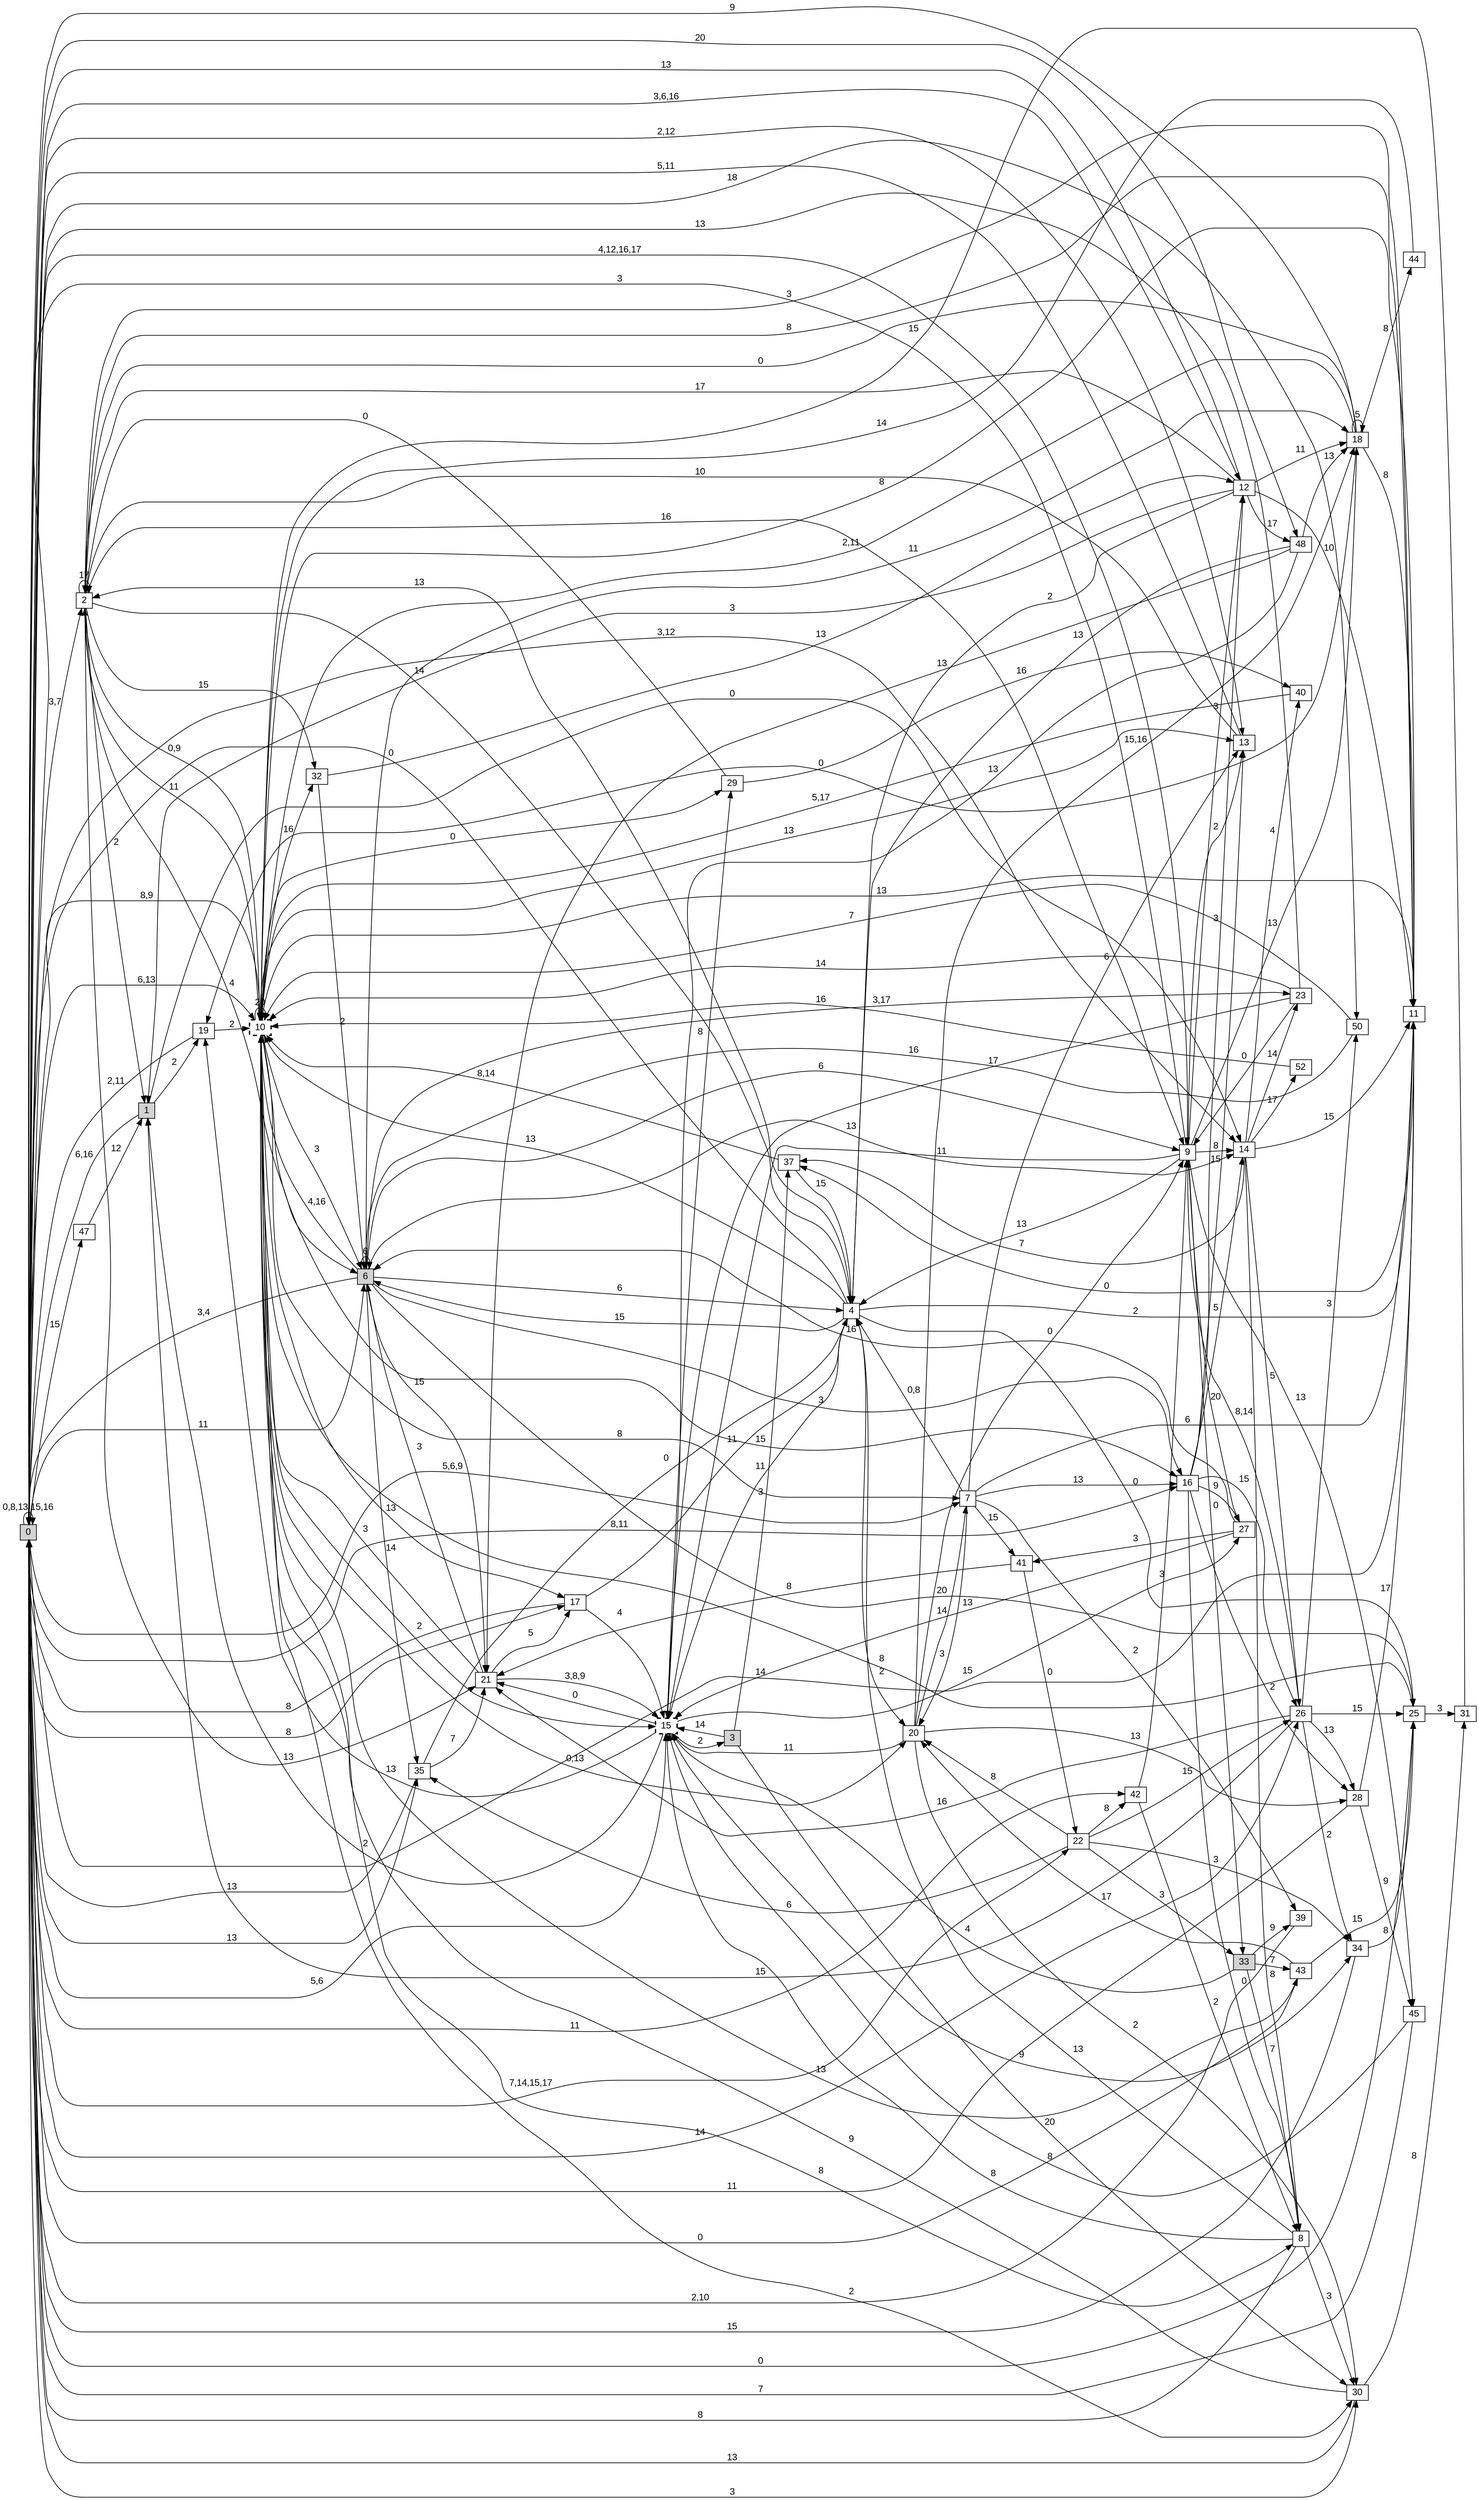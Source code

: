 digraph "NDFA" {
  rankdir=LR
  node [shape=box width=0.1 height=0.1 fontname=Arial]
  edge [fontname=Arial]
/* Estados */
 s0 [label="0" style="filled"] /* I:1 F:0 D:0 */
 s1 [label="1" style="filled"] /* I:1 F:0 D:0 */
 s2 [label="2" ] /* I:0 F:0 D:0 */
 s3 [label="3" style="filled"] /* I:1 F:0 D:0 */
 s4 [label="4" ] /* I:0 F:0 D:0 */
 s6 [label="6" style="filled"] /* I:1 F:0 D:0 */
 s7 [label="7" ] /* I:0 F:0 D:0 */
 s8 [label="8" ] /* I:0 F:0 D:0 */
 s9 [label="9" ] /* I:0 F:0 D:0 */
 s10 [label="10" style="bold,dashed"] /* I:0 F:1 D:0 */
 s11 [label="11" ] /* I:0 F:0 D:0 */
 s12 [label="12" ] /* I:0 F:0 D:0 */
 s13 [label="13" ] /* I:0 F:0 D:0 */
 s14 [label="14" ] /* I:0 F:0 D:0 */
 s15 [label="15" style="bold,dashed"] /* I:0 F:1 D:0 */
 s16 [label="16" ] /* I:0 F:0 D:0 */
 s17 [label="17" ] /* I:0 F:0 D:0 */
 s18 [label="18" ] /* I:0 F:0 D:0 */
 s19 [label="19" ] /* I:0 F:0 D:0 */
 s20 [label="20" ] /* I:0 F:0 D:0 */
 s21 [label="21" ] /* I:0 F:0 D:0 */
 s22 [label="22" ] /* I:0 F:0 D:0 */
 s23 [label="23" ] /* I:0 F:0 D:0 */
 s25 [label="25" ] /* I:0 F:0 D:0 */
 s26 [label="26" ] /* I:0 F:0 D:0 */
 s27 [label="27" ] /* I:0 F:0 D:0 */
 s28 [label="28" ] /* I:0 F:0 D:0 */
 s29 [label="29" ] /* I:0 F:0 D:0 */
 s30 [label="30" ] /* I:0 F:0 D:0 */
 s31 [label="31" ] /* I:0 F:0 D:0 */
 s32 [label="32" ] /* I:0 F:0 D:0 */
 s33 [label="33" style="filled"] /* I:1 F:0 D:0 */
 s34 [label="34" ] /* I:0 F:0 D:0 */
 s35 [label="35" ] /* I:0 F:0 D:0 */
 s37 [label="37" ] /* I:0 F:0 D:0 */
 s39 [label="39" ] /* I:0 F:0 D:0 */
 s40 [label="40" ] /* I:0 F:0 D:0 */
 s41 [label="41" ] /* I:0 F:0 D:0 */
 s42 [label="42" ] /* I:0 F:0 D:0 */
 s43 [label="43" ] /* I:0 F:0 D:0 */
 s44 [label="44" ] /* I:0 F:0 D:0 */
 s45 [label="45" ] /* I:0 F:0 D:0 */
 s47 [label="47" ] /* I:0 F:0 D:0 */
 s48 [label="48" ] /* I:0 F:0 D:0 */
 s50 [label="50" ] /* I:0 F:0 D:0 */
 s52 [label="52" ] /* I:0 F:0 D:0 */
/* Transiciones */
  s0 -> s0 [label="0,8,13,15,16"]
  s0 -> s2 [label="3,7"]
  s0 -> s6 [label="11"]
  s0 -> s7 [label="5,6,9"]
  s0 -> s9 [label="4,12,16,17"]
  s0 -> s10 [label="6,13"]
  s0 -> s12 [label="3,6,16"]
  s0 -> s13 [label="2,12"]
  s0 -> s14 [label="3,12"]
  s0 -> s15 [label="5,6"]
  s0 -> s16 [label="8,11"]
  s0 -> s17 [label="8"]
  s0 -> s22 [label="7,14,15,17"]
  s0 -> s26 [label="14"]
  s0 -> s30 [label="3"]
  s0 -> s35 [label="13"]
  s0 -> s42 [label="11"]
  s0 -> s43 [label="0"]
  s0 -> s47 [label="15"]
  s0 -> s48 [label="20"]
  s0 -> s50 [label="18"]
  s1 -> s0 [label="6,16"]
  s1 -> s14 [label="0"]
  s1 -> s19 [label="2"]
  s2 -> s1 [label="2"]
  s2 -> s2 [label="17"]
  s2 -> s4 [label="14"]
  s2 -> s6 [label="4"]
  s2 -> s9 [label="16"]
  s2 -> s10 [label="0,9"]
  s2 -> s11 [label="8"]
  s2 -> s21 [label="13"]
  s2 -> s32 [label="15"]
  s3 -> s15 [label="14"]
  s3 -> s30 [label="20"]
  s3 -> s37 [label="3"]
  s4 -> s0 [label="0"]
  s4 -> s2 [label="13"]
  s4 -> s6 [label="15"]
  s4 -> s10 [label="13"]
  s4 -> s11 [label="2"]
  s4 -> s15 [label="11"]
  s4 -> s20 [label="2"]
  s4 -> s25 [label="0"]
  s6 -> s0 [label="3,4"]
  s6 -> s4 [label="6"]
  s6 -> s6 [label="6"]
  s6 -> s9 [label="6"]
  s6 -> s10 [label="4,16"]
  s6 -> s14 [label="13"]
  s6 -> s16 [label="3"]
  s6 -> s18 [label="11"]
  s6 -> s21 [label="15"]
  s6 -> s23 [label="3,17"]
  s6 -> s25 [label="20"]
  s6 -> s35 [label="14"]
  s7 -> s4 [label="0,8"]
  s7 -> s11 [label="6"]
  s7 -> s13 [label="6"]
  s7 -> s16 [label="13"]
  s7 -> s20 [label="3"]
  s7 -> s39 [label="2"]
  s7 -> s41 [label="15"]
  s8 -> s0 [label="8"]
  s8 -> s4 [label="13"]
  s8 -> s15 [label="8"]
  s8 -> s30 [label="3"]
  s9 -> s0 [label="3"]
  s9 -> s4 [label="13"]
  s9 -> s12 [label="3"]
  s9 -> s13 [label="2"]
  s9 -> s14 [label="8"]
  s9 -> s15 [label="11"]
  s9 -> s18 [label="13"]
  s9 -> s27 [label="20"]
  s9 -> s33 [label="0"]
  s9 -> s45 [label="13"]
  s10 -> s0 [label="8,9"]
  s10 -> s2 [label="11"]
  s10 -> s6 [label="3"]
  s10 -> s7 [label="8"]
  s10 -> s8 [label="8"]
  s10 -> s10 [label="20"]
  s10 -> s11 [label="8"]
  s10 -> s13 [label="13"]
  s10 -> s15 [label="2"]
  s10 -> s16 [label="15"]
  s10 -> s17 [label="13"]
  s10 -> s20 [label="0,13"]
  s10 -> s29 [label="0"]
  s10 -> s30 [label="2"]
  s10 -> s32 [label="16"]
  s11 -> s0 [label="14"]
  s11 -> s2 [label="3"]
  s11 -> s10 [label="13"]
  s11 -> s37 [label="0"]
  s12 -> s0 [label="13"]
  s12 -> s1 [label="3"]
  s12 -> s2 [label="17"]
  s12 -> s4 [label="2"]
  s12 -> s11 [label="10"]
  s12 -> s18 [label="11"]
  s12 -> s48 [label="17"]
  s13 -> s0 [label="5,11"]
  s13 -> s2 [label="10"]
  s14 -> s8 [label="8"]
  s14 -> s11 [label="15"]
  s14 -> s23 [label="14"]
  s14 -> s26 [label="5"]
  s14 -> s37 [label="7"]
  s14 -> s40 [label="4"]
  s14 -> s52 [label="17"]
  s15 -> s1 [label="2"]
  s15 -> s3 [label="2"]
  s15 -> s19 [label="13"]
  s15 -> s21 [label="0"]
  s15 -> s27 [label="15"]
  s15 -> s29 [label="8"]
  s15 -> s34 [label="9"]
  s16 -> s8 [label="0"]
  s16 -> s12 [label="3"]
  s16 -> s13 [label="15"]
  s16 -> s14 [label="5"]
  s16 -> s26 [label="15"]
  s16 -> s27 [label="9"]
  s16 -> s28 [label="2"]
  s17 -> s0 [label="8"]
  s17 -> s4 [label="11"]
  s17 -> s15 [label="4"]
  s18 -> s0 [label="9"]
  s18 -> s2 [label="0"]
  s18 -> s10 [label="2,11"]
  s18 -> s11 [label="8"]
  s18 -> s18 [label="5"]
  s18 -> s19 [label="0"]
  s18 -> s44 [label="8"]
  s19 -> s0 [label="2,11"]
  s19 -> s10 [label="2"]
  s20 -> s7 [label="14"]
  s20 -> s9 [label="0"]
  s20 -> s15 [label="11"]
  s20 -> s18 [label="15,16"]
  s20 -> s28 [label="13"]
  s20 -> s30 [label="2"]
  s21 -> s6 [label="3"]
  s21 -> s10 [label="3"]
  s21 -> s15 [label="3,8,9"]
  s21 -> s17 [label="5"]
  s22 -> s20 [label="8"]
  s22 -> s26 [label="15"]
  s22 -> s33 [label="3"]
  s22 -> s34 [label="3"]
  s22 -> s35 [label="6"]
  s22 -> s42 [label="8"]
  s23 -> s0 [label="13"]
  s23 -> s9 [label="0"]
  s23 -> s10 [label="14"]
  s23 -> s15 [label="17"]
  s25 -> s0 [label="0"]
  s25 -> s10 [label="8"]
  s25 -> s31 [label="3"]
  s26 -> s1 [label="15"]
  s26 -> s9 [label="8,14"]
  s26 -> s21 [label="16"]
  s26 -> s25 [label="15"]
  s26 -> s28 [label="13"]
  s26 -> s34 [label="2"]
  s26 -> s50 [label="3"]
  s27 -> s6 [label="16"]
  s27 -> s15 [label="13"]
  s27 -> s41 [label="3"]
  s28 -> s0 [label="11"]
  s28 -> s11 [label="17"]
  s28 -> s45 [label="9"]
  s29 -> s2 [label="0"]
  s29 -> s40 [label="16"]
  s30 -> s0 [label="13"]
  s30 -> s10 [label="9"]
  s30 -> s31 [label="8"]
  s31 -> s10 [label="15"]
  s32 -> s6 [label="2"]
  s32 -> s12 [label="13"]
  s33 -> s8 [label="7"]
  s33 -> s15 [label="4"]
  s33 -> s39 [label="9"]
  s33 -> s43 [label="7"]
  s34 -> s0 [label="15"]
  s34 -> s25 [label="8"]
  s35 -> s0 [label="13"]
  s35 -> s4 [label="0"]
  s35 -> s21 [label="7"]
  s37 -> s4 [label="15"]
  s37 -> s10 [label="8,14"]
  s39 -> s0 [label="2,10"]
  s40 -> s10 [label="5,17"]
  s41 -> s21 [label="8"]
  s41 -> s22 [label="0"]
  s42 -> s8 [label="2"]
  s42 -> s9 [label="3"]
  s43 -> s10 [label="13"]
  s43 -> s20 [label="17"]
  s43 -> s25 [label="15"]
  s44 -> s10 [label="14"]
  s45 -> s0 [label="7"]
  s45 -> s15 [label="8"]
  s47 -> s1 [label="12"]
  s48 -> s4 [label="13"]
  s48 -> s15 [label="13"]
  s48 -> s18 [label="13"]
  s48 -> s21 [label="13"]
  s50 -> s6 [label="16"]
  s50 -> s10 [label="7"]
  s52 -> s10 [label="16"]
}
